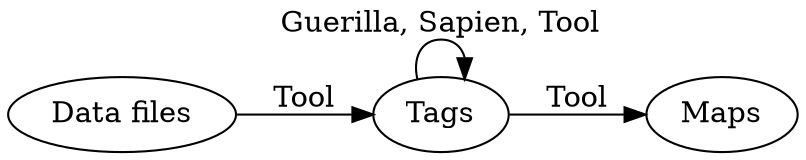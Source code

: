 digraph G {
  graph [truecolor=true bgcolor="#00000000"]
  rankdir = LR;

  node [style="filled,solid", fillcolor="#ffffff80"];
  data [label="Data files"];
  tags [label="Tags"];
  map [label="Maps"];

  data -> tags [label="Tool"];
  tags -> tags [label="Guerilla, Sapien, Tool"];
  tags -> map [label="Tool"];
}
